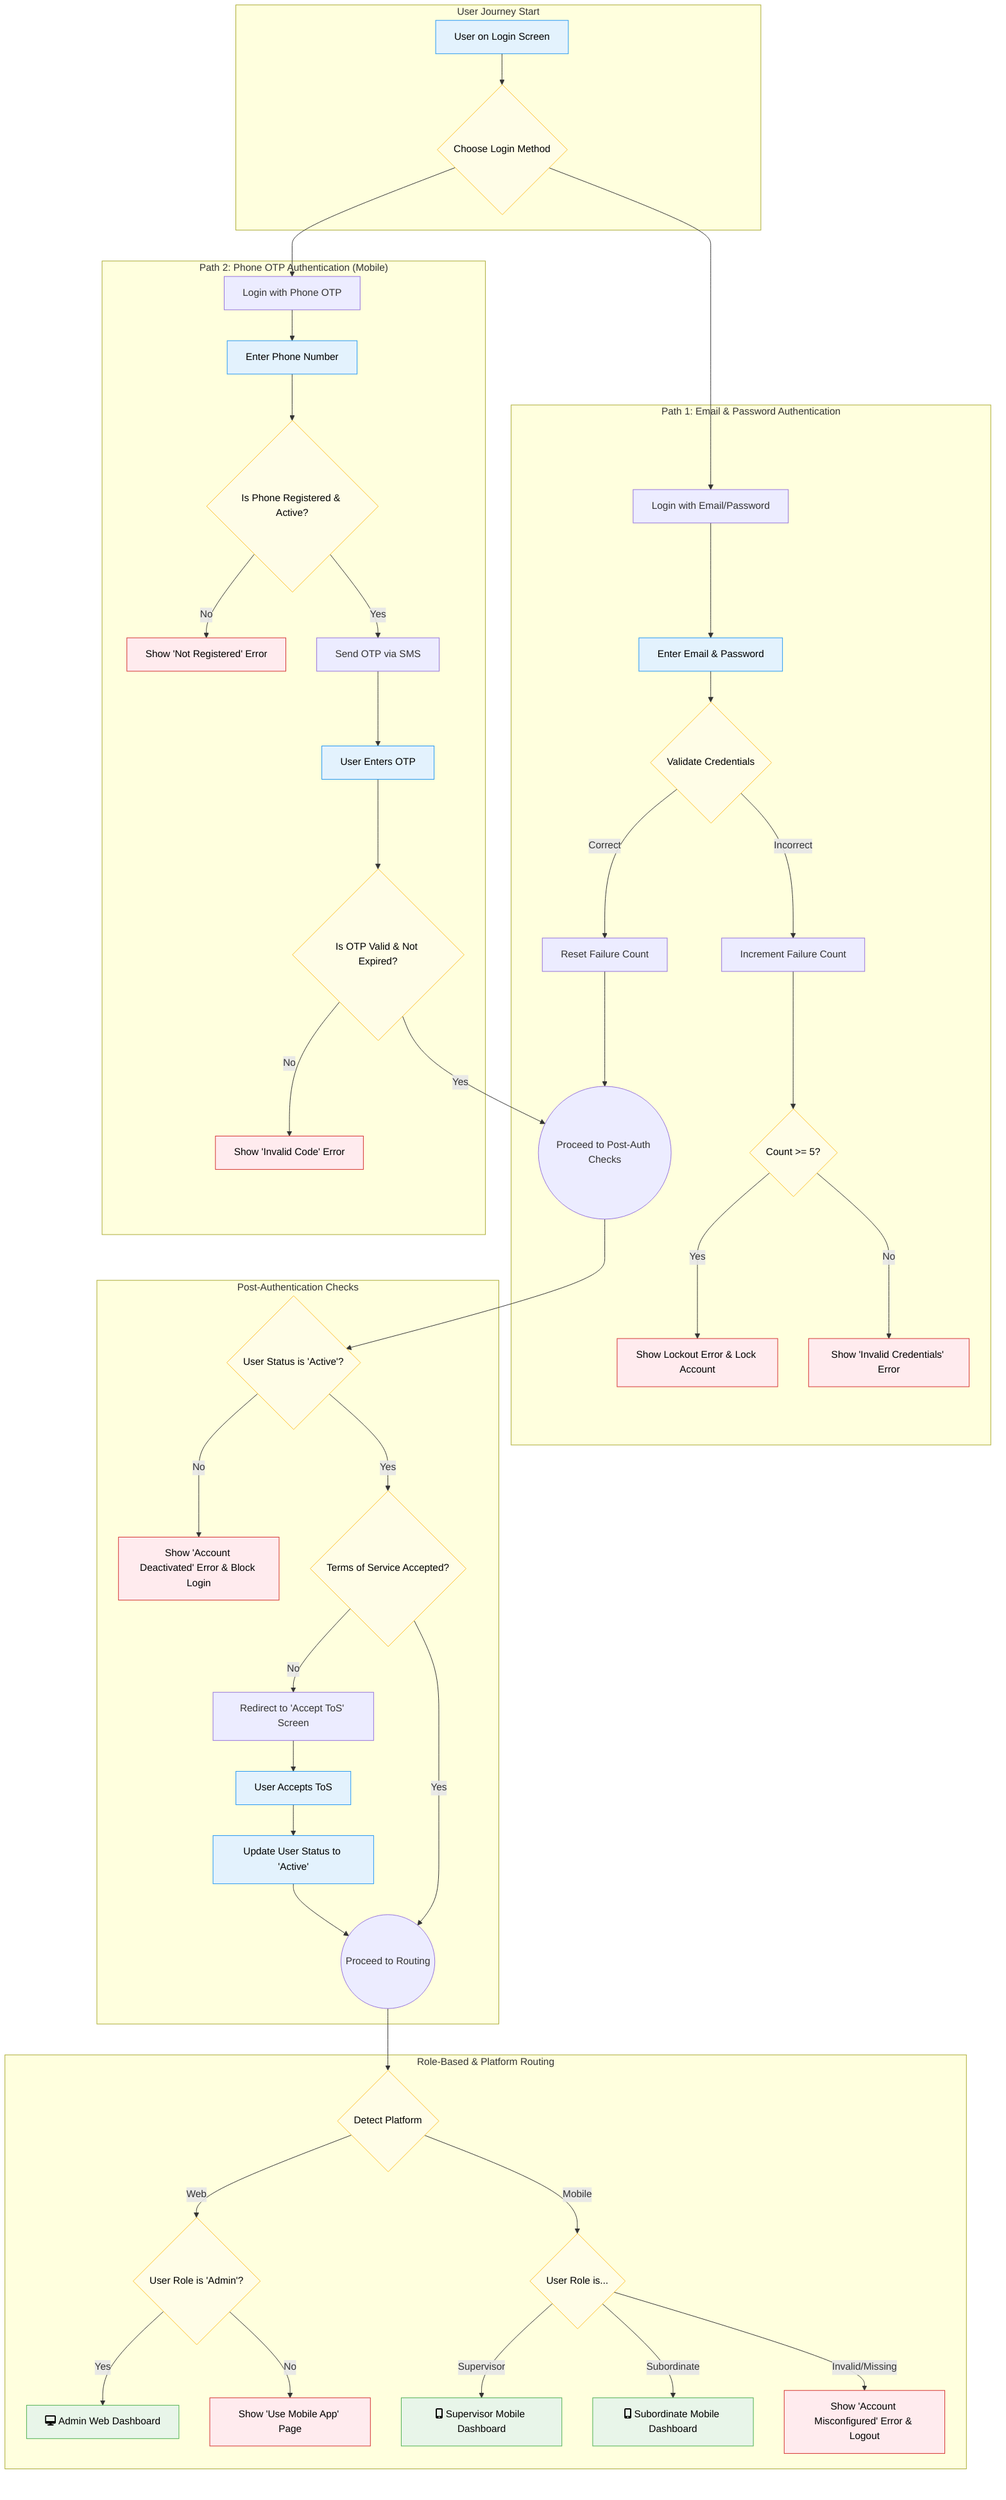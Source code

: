 flowchart TD
    subgraph "User Journey Start"
        A["User on Login Screen"] --> B{"Choose Login Method"}
    end

    B --> C["Login with Email/Password"]
    B --> D["Login with Phone OTP"]

    subgraph "Path 1: Email & Password Authentication"
        C --> E["Enter Email & Password"]
        E --> F{"Validate Credentials"}
        F -->|Incorrect| G["Increment Failure Count"]
        G --> H{"Count >= 5?"}
        H -->|Yes| I["Show Lockout Error & Lock Account"]
        H -->|No| J["Show 'Invalid Credentials' Error"]
        F -->|Correct| K["Reset Failure Count"]
        K --> L((Proceed to Post-Auth Checks))
    end

    subgraph "Path 2: Phone OTP Authentication (Mobile)"
        D --> M["Enter Phone Number"]
        M --> N{"Is Phone Registered & Active?"}
        N -->|No| O["Show 'Not Registered' Error"]
        N -->|Yes| P["Send OTP via SMS"]
        P --> Q["User Enters OTP"]
        Q --> R{"Is OTP Valid & Not Expired?"}
        R -->|No| S["Show 'Invalid Code' Error"]
        R -->|Yes| L
    end

    subgraph "Post-Authentication Checks"
        L --> T{"User Status is 'Active'?"}
        T -->|No| U["Show 'Account Deactivated' Error & Block Login"]
        T -->|Yes| V{"Terms of Service Accepted?"}
        V -->|No| W["Redirect to 'Accept ToS' Screen"]
        W --> X["User Accepts ToS"]
        X --> Y["Update User Status to 'Active'"]
        Y --> Z((Proceed to Routing))
        V -->|Yes| Z
    end

    subgraph "Role-Based & Platform Routing"
        Z --> AA{"Detect Platform"}
        AA -->|Web| BB{"User Role is 'Admin'?"}
        BB -->|Yes| CC["<i class='fa fa-desktop'></i> Admin Web Dashboard"]
        BB -->|No| DD["Show 'Use Mobile App' Page"]
        AA -->|Mobile| EE{"User Role is..."}
        EE -->|"Supervisor"| FF["<i class='fa fa-mobile-alt'></i> Supervisor Mobile Dashboard"]
        EE -->|"Subordinate"| GG["<i class='fa fa-mobile-alt'></i> Subordinate Mobile Dashboard"]
        EE -->|"Invalid/Missing"| HH["Show 'Account Misconfigured' Error & Logout"]
    end

    %% Styling
    classDef errorNode fill:#ffebee,stroke:#d32f2f,color:#000
    classDef successNode fill:#e8f5e9,stroke:#4caf50,color:#000
    classDef processNode fill:#e3f2fd,stroke:#2196f3,color:#000
    classDef decision fill:#fffde7,stroke:#fbc02d,color:#000

    class I,J,O,S,U,DD,HH errorNode
    class CC,FF,GG successNode
    class A,E,M,Q,X,Y processNode
    class B,F,H,N,R,T,V,AA,BB,EE decision